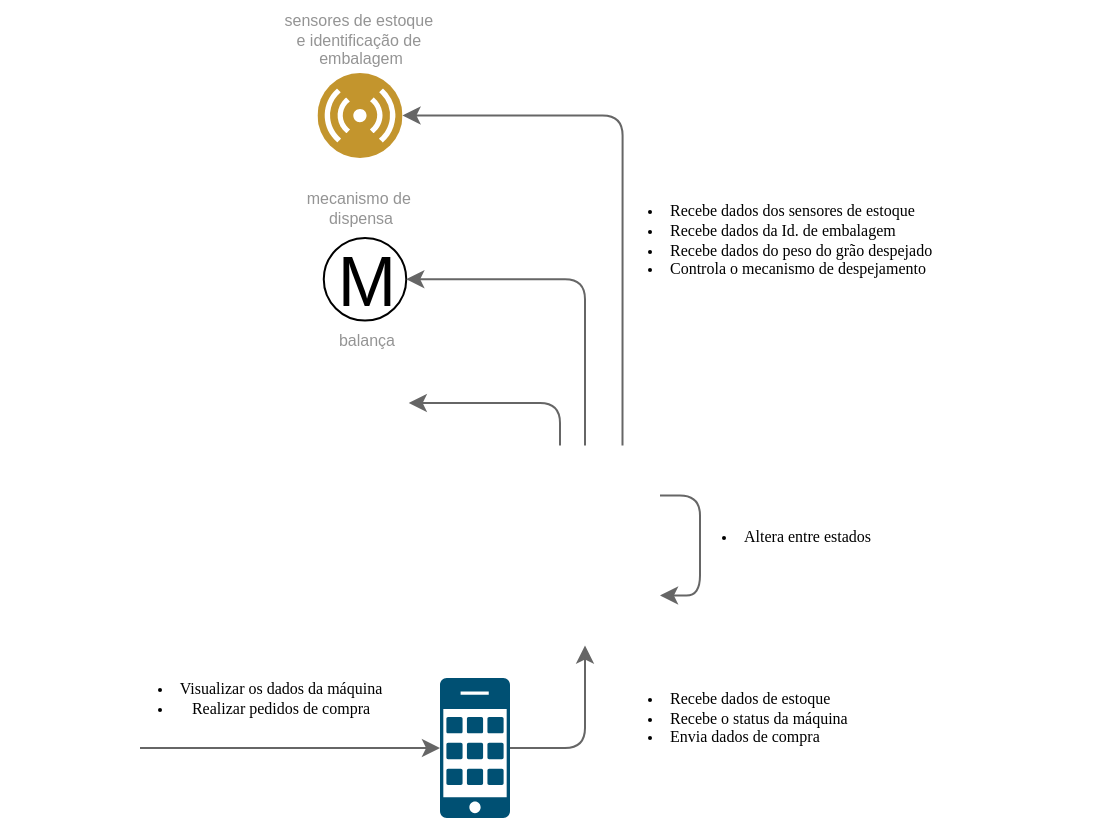 <mxfile version="21.1.1" type="device">
  <diagram name="Página-1" id="qaSdFbt0vFk1w8-0QRgm">
    <mxGraphModel dx="548" dy="510" grid="1" gridSize="10" guides="1" tooltips="1" connect="1" arrows="1" fold="1" page="1" pageScale="1" pageWidth="827" pageHeight="1169" math="0" shadow="0">
      <root>
        <mxCell id="0" />
        <mxCell id="1" parent="0" />
        <mxCell id="K-Ovf4jEbWBJWLc7WqOu-39" value="&lt;ul style=&quot;font-size: 8px;&quot;&gt;&lt;li&gt;&lt;font style=&quot;font-size: 8px;&quot; face=&quot;Georgia&quot;&gt;Visualizar os dados da máquina&lt;/font&gt;&lt;/li&gt;&lt;li&gt;&lt;font style=&quot;font-size: 8px;&quot; face=&quot;Georgia&quot;&gt;Realizar pedidos de compra&lt;/font&gt;&lt;/li&gt;&lt;/ul&gt;" style="edgeStyle=orthogonalEdgeStyle;rounded=1;orthogonalLoop=1;jettySize=auto;html=1;exitX=1;exitY=0.5;exitDx=0;exitDy=0;entryX=0;entryY=0.5;entryDx=0;entryDy=0;entryPerimeter=0;fillColor=#f5f5f5;strokeColor=#666666;" edge="1" parent="1" source="K-Ovf4jEbWBJWLc7WqOu-17" target="K-Ovf4jEbWBJWLc7WqOu-16">
          <mxGeometry x="-0.333" y="25" relative="1" as="geometry">
            <mxPoint as="offset" />
          </mxGeometry>
        </mxCell>
        <mxCell id="K-Ovf4jEbWBJWLc7WqOu-40" style="edgeStyle=orthogonalEdgeStyle;rounded=1;orthogonalLoop=1;jettySize=auto;html=1;exitX=1;exitY=0.5;exitDx=0;exitDy=0;exitPerimeter=0;align=left;fillColor=#f5f5f5;strokeColor=#666666;" edge="1" parent="1" source="K-Ovf4jEbWBJWLc7WqOu-16" target="K-Ovf4jEbWBJWLc7WqOu-18">
          <mxGeometry relative="1" as="geometry">
            <mxPoint x="312.5" y="330" as="targetPoint" />
          </mxGeometry>
        </mxCell>
        <mxCell id="K-Ovf4jEbWBJWLc7WqOu-43" value="&lt;ul style=&quot;font-size: 8px;&quot;&gt;&lt;li style=&quot;&quot;&gt;&lt;font face=&quot;Georgia&quot;&gt;Recebe dados de estoque&lt;/font&gt;&lt;/li&gt;&lt;li style=&quot;&quot;&gt;&lt;font face=&quot;Georgia&quot;&gt;Recebe o status da máquina&lt;/font&gt;&lt;/li&gt;&lt;li style=&quot;&quot;&gt;&lt;font face=&quot;Georgia&quot;&gt;Envia dados de compra&lt;/font&gt;&lt;/li&gt;&lt;/ul&gt;" style="edgeLabel;html=1;align=left;verticalAlign=middle;resizable=0;points=[];fontSize=9;" vertex="1" connectable="0" parent="K-Ovf4jEbWBJWLc7WqOu-40">
          <mxGeometry x="0.076" y="-1" relative="1" as="geometry">
            <mxPoint x="-1" y="-5" as="offset" />
          </mxGeometry>
        </mxCell>
        <mxCell id="K-Ovf4jEbWBJWLc7WqOu-16" value="" style="sketch=0;points=[[0.015,0.015,0],[0.985,0.015,0],[0.985,0.985,0],[0.015,0.985,0],[0.25,0,0],[0.5,0,0],[0.75,0,0],[1,0.25,0],[1,0.5,0],[1,0.75,0],[0.75,1,0],[0.5,1,0],[0.25,1,0],[0,0.75,0],[0,0.5,0],[0,0.25,0]];verticalLabelPosition=bottom;html=1;verticalAlign=top;aspect=fixed;align=center;pointerEvents=1;shape=mxgraph.cisco19.cell_phone;fillColor=#005073;strokeColor=none;" vertex="1" parent="1">
          <mxGeometry x="240" y="350" width="35" height="70" as="geometry" />
        </mxCell>
        <mxCell id="K-Ovf4jEbWBJWLc7WqOu-17" value="" style="shape=image;html=1;verticalAlign=top;verticalLabelPosition=bottom;labelBackgroundColor=#ffffff;imageAspect=0;aspect=fixed;image=https://cdn0.iconfinder.com/data/icons/google-material-design-3-0/48/ic_face_48px-128.png" vertex="1" parent="1">
          <mxGeometry x="20" y="350" width="70" height="70" as="geometry" />
        </mxCell>
        <mxCell id="K-Ovf4jEbWBJWLc7WqOu-18" value="" style="shape=image;verticalLabelPosition=bottom;labelBackgroundColor=default;verticalAlign=top;aspect=fixed;imageAspect=0;image=https://esp32s3.com/images/vector_tinys3.png;" vertex="1" parent="1">
          <mxGeometry x="275" y="233.75" width="75" height="100" as="geometry" />
        </mxCell>
        <mxCell id="K-Ovf4jEbWBJWLc7WqOu-28" value="" style="shape=image;verticalLabelPosition=bottom;labelBackgroundColor=default;verticalAlign=top;aspect=fixed;imageAspect=0;image=https://thumb.cadbull.com/img/product_img/original/cereal_dispenser_3d_drawing_in_skp_file._22082018055406.png;" vertex="1" parent="1">
          <mxGeometry x="39.62" y="33.75" width="200.38" height="200" as="geometry" />
        </mxCell>
        <mxCell id="K-Ovf4jEbWBJWLc7WqOu-30" value="" style="image;aspect=fixed;perimeter=ellipsePerimeter;html=1;align=center;shadow=0;dashed=0;fontColor=#000000;labelBackgroundColor=default;fontSize=12;spacingTop=3;image=img/lib/ibm/users/sensor.svg;" vertex="1" parent="1">
          <mxGeometry x="178.75" y="47.5" width="42.5" height="42.5" as="geometry" />
        </mxCell>
        <mxCell id="K-Ovf4jEbWBJWLc7WqOu-42" value="M" style="verticalLabelPosition=middle;shadow=0;dashed=0;align=center;html=1;verticalAlign=middle;strokeWidth=1;shape=ellipse;aspect=fixed;fontSize=35;" vertex="1" parent="1">
          <mxGeometry x="181.88" y="130" width="41.25" height="41.25" as="geometry" />
        </mxCell>
        <mxCell id="K-Ovf4jEbWBJWLc7WqOu-44" value="&lt;font color=&quot;#949494&quot; style=&quot;font-size: 8px;&quot;&gt;sensores de estoque&amp;nbsp;&lt;br&gt;e identificação de&amp;nbsp;&lt;br&gt;embalagem&lt;br&gt;&lt;/font&gt;" style="text;html=1;align=center;verticalAlign=middle;resizable=0;points=[];autosize=1;strokeColor=none;fillColor=none;strokeWidth=1;fontSize=8;" vertex="1" parent="1">
          <mxGeometry x="150" y="11.25" width="100" height="40" as="geometry" />
        </mxCell>
        <mxCell id="K-Ovf4jEbWBJWLc7WqOu-49" value="&lt;font color=&quot;#949494&quot; style=&quot;font-size: 8px;&quot;&gt;balança&lt;/font&gt;" style="text;html=1;align=center;verticalAlign=middle;resizable=0;points=[];autosize=1;strokeColor=none;fillColor=none;strokeWidth=1;fontSize=8;" vertex="1" parent="1">
          <mxGeometry x="178.13" y="171.25" width="50" height="20" as="geometry" />
        </mxCell>
        <mxCell id="K-Ovf4jEbWBJWLc7WqOu-51" value="" style="shape=image;html=1;verticalAlign=top;verticalLabelPosition=bottom;labelBackgroundColor=#ffffff;imageAspect=0;aspect=fixed;image=https://cdn1.iconfinder.com/data/icons/ionicons-fill-vol-2/512/scale-128.png" vertex="1" parent="1">
          <mxGeometry x="181.88" y="191.25" width="42.5" height="42.5" as="geometry" />
        </mxCell>
        <mxCell id="K-Ovf4jEbWBJWLc7WqOu-52" value="&lt;font color=&quot;#949494&quot; style=&quot;font-size: 8px;&quot;&gt;mecanismo de&amp;nbsp;&lt;br&gt;dispensa&lt;br&gt;&lt;/font&gt;" style="text;html=1;align=center;verticalAlign=middle;resizable=0;points=[];autosize=1;strokeColor=none;fillColor=none;strokeWidth=1;fontSize=8;" vertex="1" parent="1">
          <mxGeometry x="160" y="100" width="80" height="30" as="geometry" />
        </mxCell>
        <mxCell id="K-Ovf4jEbWBJWLc7WqOu-55" style="edgeStyle=orthogonalEdgeStyle;rounded=1;orthogonalLoop=1;jettySize=auto;html=1;align=left;fillColor=#f5f5f5;strokeColor=#666666;entryX=1;entryY=0.5;entryDx=0;entryDy=0;" edge="1" parent="1" source="K-Ovf4jEbWBJWLc7WqOu-18" target="K-Ovf4jEbWBJWLc7WqOu-51">
          <mxGeometry relative="1" as="geometry">
            <mxPoint x="294" y="159.23" as="sourcePoint" />
            <mxPoint x="331" y="108.23" as="targetPoint" />
            <Array as="points">
              <mxPoint x="300" y="212" />
            </Array>
          </mxGeometry>
        </mxCell>
        <mxCell id="K-Ovf4jEbWBJWLc7WqOu-56" value="&lt;ul style=&quot;font-size: 8px;&quot;&gt;&lt;li style=&quot;&quot;&gt;&lt;font face=&quot;Georgia&quot;&gt;Recebe dados dos sensores de estoque&lt;/font&gt;&lt;/li&gt;&lt;li style=&quot;&quot;&gt;&lt;font face=&quot;Georgia&quot;&gt;Recebe dados da Id. de embalagem&lt;/font&gt;&lt;/li&gt;&lt;li style=&quot;&quot;&gt;&lt;font face=&quot;Georgia&quot;&gt;Recebe dados do peso do grão despejado&lt;/font&gt;&lt;/li&gt;&lt;li style=&quot;&quot;&gt;&lt;font face=&quot;Georgia&quot;&gt;Controla o mecanismo de despejamento&lt;/font&gt;&lt;/li&gt;&lt;/ul&gt;" style="edgeLabel;html=1;align=left;verticalAlign=middle;resizable=0;points=[];fontSize=9;" vertex="1" connectable="0" parent="K-Ovf4jEbWBJWLc7WqOu-55">
          <mxGeometry x="0.076" y="-1" relative="1" as="geometry">
            <mxPoint x="44" y="-81" as="offset" />
          </mxGeometry>
        </mxCell>
        <mxCell id="K-Ovf4jEbWBJWLc7WqOu-59" style="edgeStyle=orthogonalEdgeStyle;rounded=1;orthogonalLoop=1;jettySize=auto;html=1;align=left;fillColor=#f5f5f5;strokeColor=#666666;entryX=1;entryY=0.5;entryDx=0;entryDy=0;" edge="1" parent="1" source="K-Ovf4jEbWBJWLc7WqOu-18" target="K-Ovf4jEbWBJWLc7WqOu-42">
          <mxGeometry relative="1" as="geometry">
            <mxPoint x="275" y="141" as="sourcePoint" />
            <mxPoint x="312" y="90" as="targetPoint" />
            <Array as="points">
              <mxPoint x="312" y="151" />
            </Array>
          </mxGeometry>
        </mxCell>
        <mxCell id="K-Ovf4jEbWBJWLc7WqOu-61" style="edgeStyle=orthogonalEdgeStyle;rounded=1;orthogonalLoop=1;jettySize=auto;html=1;exitX=0.75;exitY=0;exitDx=0;exitDy=0;align=left;fillColor=#f5f5f5;strokeColor=#666666;entryX=1;entryY=0.5;entryDx=0;entryDy=0;" edge="1" parent="1" source="K-Ovf4jEbWBJWLc7WqOu-18" target="K-Ovf4jEbWBJWLc7WqOu-30">
          <mxGeometry relative="1" as="geometry">
            <mxPoint x="294" y="111" as="sourcePoint" />
            <mxPoint x="331" y="60" as="targetPoint" />
          </mxGeometry>
        </mxCell>
        <mxCell id="K-Ovf4jEbWBJWLc7WqOu-63" value="&lt;ul style=&quot;border-color: var(--border-color); color: rgb(0, 0, 0); font-style: normal; font-variant-ligatures: normal; font-variant-caps: normal; font-weight: 400; letter-spacing: normal; orphans: 2; text-align: left; text-indent: 0px; text-transform: none; widows: 2; word-spacing: 0px; -webkit-text-stroke-width: 0px; text-decoration-thickness: initial; text-decoration-style: initial; text-decoration-color: initial; font-size: 8px;&quot;&gt;&lt;li style=&quot;border-color: var(--border-color);&quot;&gt;&lt;font face=&quot;Georgia&quot;&gt;Altera entre estados&lt;/font&gt;&lt;/li&gt;&lt;/ul&gt;" style="text;whiteSpace=wrap;html=1;" vertex="1" parent="1">
          <mxGeometry x="350" y="260" width="220" height="80" as="geometry" />
        </mxCell>
        <mxCell id="K-Ovf4jEbWBJWLc7WqOu-64" style="edgeStyle=orthogonalEdgeStyle;rounded=1;orthogonalLoop=1;jettySize=auto;html=1;exitX=1;exitY=0.25;exitDx=0;exitDy=0;align=left;fillColor=#f5f5f5;strokeColor=#666666;entryX=1;entryY=0.75;entryDx=0;entryDy=0;" edge="1" parent="1" source="K-Ovf4jEbWBJWLc7WqOu-18" target="K-Ovf4jEbWBJWLc7WqOu-18">
          <mxGeometry relative="1" as="geometry">
            <mxPoint x="350" y="284.75" as="sourcePoint" />
            <mxPoint x="387" y="233.75" as="targetPoint" />
          </mxGeometry>
        </mxCell>
      </root>
    </mxGraphModel>
  </diagram>
</mxfile>
